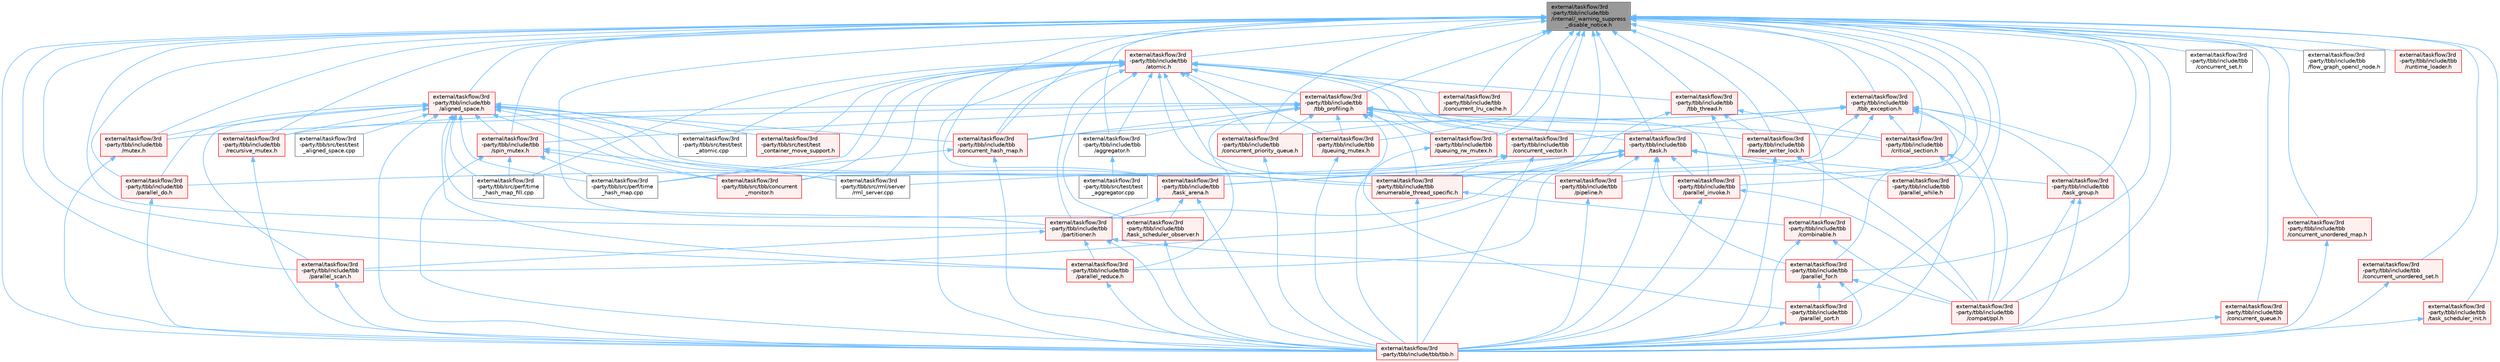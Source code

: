 digraph "external/taskflow/3rd-party/tbb/include/tbb/internal/_warning_suppress_disable_notice.h"
{
 // LATEX_PDF_SIZE
  bgcolor="transparent";
  edge [fontname=Helvetica,fontsize=10,labelfontname=Helvetica,labelfontsize=10];
  node [fontname=Helvetica,fontsize=10,shape=box,height=0.2,width=0.4];
  Node1 [id="Node000001",label="external/taskflow/3rd\l-party/tbb/include/tbb\l/internal/_warning_suppress\l_disable_notice.h",height=0.2,width=0.4,color="gray40", fillcolor="grey60", style="filled", fontcolor="black",tooltip=" "];
  Node1 -> Node2 [id="edge169_Node000001_Node000002",dir="back",color="steelblue1",style="solid",tooltip=" "];
  Node2 [id="Node000002",label="external/taskflow/3rd\l-party/tbb/include/tbb\l/aggregator.h",height=0.2,width=0.4,color="grey40", fillcolor="white", style="filled",URL="$aggregator_8h.html",tooltip=" "];
  Node2 -> Node3 [id="edge170_Node000002_Node000003",dir="back",color="steelblue1",style="solid",tooltip=" "];
  Node3 [id="Node000003",label="external/taskflow/3rd\l-party/tbb/src/test/test\l_aggregator.cpp",height=0.2,width=0.4,color="grey40", fillcolor="white", style="filled",URL="$test__aggregator_8cpp.html",tooltip=" "];
  Node1 -> Node4 [id="edge171_Node000001_Node000004",dir="back",color="steelblue1",style="solid",tooltip=" "];
  Node4 [id="Node000004",label="external/taskflow/3rd\l-party/tbb/include/tbb\l/aligned_space.h",height=0.2,width=0.4,color="red", fillcolor="#FFF0F0", style="filled",URL="$aligned__space_8h.html",tooltip=" "];
  Node4 -> Node5 [id="edge172_Node000004_Node000005",dir="back",color="steelblue1",style="solid",tooltip=" "];
  Node5 [id="Node000005",label="external/taskflow/3rd\l-party/tbb/include/tbb\l/concurrent_hash_map.h",height=0.2,width=0.4,color="red", fillcolor="#FFF0F0", style="filled",URL="$concurrent__hash__map_8h.html",tooltip=" "];
  Node5 -> Node8 [id="edge173_Node000005_Node000008",dir="back",color="steelblue1",style="solid",tooltip=" "];
  Node8 [id="Node000008",label="external/taskflow/3rd\l-party/tbb/include/tbb/tbb.h",height=0.2,width=0.4,color="red", fillcolor="#FFF0F0", style="filled",URL="$tbb_8h.html",tooltip=" "];
  Node5 -> Node11 [id="edge174_Node000005_Node000011",dir="back",color="steelblue1",style="solid",tooltip=" "];
  Node11 [id="Node000011",label="external/taskflow/3rd\l-party/tbb/src/perf/time\l_hash_map.cpp",height=0.2,width=0.4,color="grey40", fillcolor="white", style="filled",URL="$time__hash__map_8cpp.html",tooltip=" "];
  Node4 -> Node14 [id="edge175_Node000004_Node000014",dir="back",color="steelblue1",style="solid",tooltip=" "];
  Node14 [id="Node000014",label="external/taskflow/3rd\l-party/tbb/include/tbb\l/enumerable_thread_specific.h",height=0.2,width=0.4,color="red", fillcolor="#FFF0F0", style="filled",URL="$enumerable__thread__specific_8h.html",tooltip=" "];
  Node14 -> Node20 [id="edge176_Node000014_Node000020",dir="back",color="steelblue1",style="solid",tooltip=" "];
  Node20 [id="Node000020",label="external/taskflow/3rd\l-party/tbb/include/tbb\l/combinable.h",height=0.2,width=0.4,color="red", fillcolor="#FFF0F0", style="filled",URL="$combinable_8h.html",tooltip=" "];
  Node20 -> Node21 [id="edge177_Node000020_Node000021",dir="back",color="steelblue1",style="solid",tooltip=" "];
  Node21 [id="Node000021",label="external/taskflow/3rd\l-party/tbb/include/tbb\l/compat/ppl.h",height=0.2,width=0.4,color="red", fillcolor="#FFF0F0", style="filled",URL="$ppl_8h.html",tooltip=" "];
  Node20 -> Node8 [id="edge178_Node000020_Node000008",dir="back",color="steelblue1",style="solid",tooltip=" "];
  Node14 -> Node8 [id="edge179_Node000014_Node000008",dir="back",color="steelblue1",style="solid",tooltip=" "];
  Node4 -> Node41 [id="edge180_Node000004_Node000041",dir="back",color="steelblue1",style="solid",tooltip=" "];
  Node41 [id="Node000041",label="external/taskflow/3rd\l-party/tbb/include/tbb\l/mutex.h",height=0.2,width=0.4,color="red", fillcolor="#FFF0F0", style="filled",URL="$mutex_8h.html",tooltip=" "];
  Node41 -> Node8 [id="edge181_Node000041_Node000008",dir="back",color="steelblue1",style="solid",tooltip=" "];
  Node4 -> Node77 [id="edge182_Node000004_Node000077",dir="back",color="steelblue1",style="solid",tooltip=" "];
  Node77 [id="Node000077",label="external/taskflow/3rd\l-party/tbb/include/tbb\l/parallel_do.h",height=0.2,width=0.4,color="red", fillcolor="#FFF0F0", style="filled",URL="$parallel__do_8h.html",tooltip=" "];
  Node77 -> Node8 [id="edge183_Node000077_Node000008",dir="back",color="steelblue1",style="solid",tooltip=" "];
  Node4 -> Node83 [id="edge184_Node000004_Node000083",dir="back",color="steelblue1",style="solid",tooltip=" "];
  Node83 [id="Node000083",label="external/taskflow/3rd\l-party/tbb/include/tbb\l/parallel_reduce.h",height=0.2,width=0.4,color="red", fillcolor="#FFF0F0", style="filled",URL="$parallel__reduce_8h.html",tooltip=" "];
  Node83 -> Node8 [id="edge185_Node000083_Node000008",dir="back",color="steelblue1",style="solid",tooltip=" "];
  Node4 -> Node90 [id="edge186_Node000004_Node000090",dir="back",color="steelblue1",style="solid",tooltip=" "];
  Node90 [id="Node000090",label="external/taskflow/3rd\l-party/tbb/include/tbb\l/parallel_scan.h",height=0.2,width=0.4,color="red", fillcolor="#FFF0F0", style="filled",URL="$parallel__scan_8h.html",tooltip=" "];
  Node90 -> Node8 [id="edge187_Node000090_Node000008",dir="back",color="steelblue1",style="solid",tooltip=" "];
  Node4 -> Node93 [id="edge188_Node000004_Node000093",dir="back",color="steelblue1",style="solid",tooltip=" "];
  Node93 [id="Node000093",label="external/taskflow/3rd\l-party/tbb/include/tbb\l/partitioner.h",height=0.2,width=0.4,color="red", fillcolor="#FFF0F0", style="filled",URL="$partitioner_8h.html",tooltip=" "];
  Node93 -> Node99 [id="edge189_Node000093_Node000099",dir="back",color="steelblue1",style="solid",tooltip=" "];
  Node99 [id="Node000099",label="external/taskflow/3rd\l-party/tbb/include/tbb\l/parallel_for.h",height=0.2,width=0.4,color="red", fillcolor="#FFF0F0", style="filled",URL="$tbb_2parallel__for_8h.html",tooltip=" "];
  Node99 -> Node21 [id="edge190_Node000099_Node000021",dir="back",color="steelblue1",style="solid",tooltip=" "];
  Node99 -> Node100 [id="edge191_Node000099_Node000100",dir="back",color="steelblue1",style="solid",tooltip=" "];
  Node100 [id="Node000100",label="external/taskflow/3rd\l-party/tbb/include/tbb\l/parallel_sort.h",height=0.2,width=0.4,color="red", fillcolor="#FFF0F0", style="filled",URL="$parallel__sort_8h.html",tooltip=" "];
  Node100 -> Node8 [id="edge192_Node000100_Node000008",dir="back",color="steelblue1",style="solid",tooltip=" "];
  Node99 -> Node8 [id="edge193_Node000099_Node000008",dir="back",color="steelblue1",style="solid",tooltip=" "];
  Node93 -> Node83 [id="edge194_Node000093_Node000083",dir="back",color="steelblue1",style="solid",tooltip=" "];
  Node93 -> Node90 [id="edge195_Node000093_Node000090",dir="back",color="steelblue1",style="solid",tooltip=" "];
  Node93 -> Node8 [id="edge196_Node000093_Node000008",dir="back",color="steelblue1",style="solid",tooltip=" "];
  Node4 -> Node106 [id="edge197_Node000004_Node000106",dir="back",color="steelblue1",style="solid",tooltip=" "];
  Node106 [id="Node000106",label="external/taskflow/3rd\l-party/tbb/include/tbb\l/recursive_mutex.h",height=0.2,width=0.4,color="red", fillcolor="#FFF0F0", style="filled",URL="$recursive__mutex_8h.html",tooltip=" "];
  Node106 -> Node8 [id="edge198_Node000106_Node000008",dir="back",color="steelblue1",style="solid",tooltip=" "];
  Node4 -> Node108 [id="edge199_Node000004_Node000108",dir="back",color="steelblue1",style="solid",tooltip=" "];
  Node108 [id="Node000108",label="external/taskflow/3rd\l-party/tbb/include/tbb\l/spin_mutex.h",height=0.2,width=0.4,color="red", fillcolor="#FFF0F0", style="filled",URL="$external_2taskflow_23rd-party_2tbb_2include_2tbb_2spin__mutex_8h.html",tooltip=" "];
  Node108 -> Node8 [id="edge200_Node000108_Node000008",dir="back",color="steelblue1",style="solid",tooltip=" "];
  Node108 -> Node11 [id="edge201_Node000108_Node000011",dir="back",color="steelblue1",style="solid",tooltip=" "];
  Node108 -> Node144 [id="edge202_Node000108_Node000144",dir="back",color="steelblue1",style="solid",tooltip=" "];
  Node144 [id="Node000144",label="external/taskflow/3rd\l-party/tbb/src/perf/time\l_hash_map_fill.cpp",height=0.2,width=0.4,color="grey40", fillcolor="white", style="filled",URL="$time__hash__map__fill_8cpp.html",tooltip=" "];
  Node108 -> Node146 [id="edge203_Node000108_Node000146",dir="back",color="steelblue1",style="solid",tooltip=" "];
  Node146 [id="Node000146",label="external/taskflow/3rd\l-party/tbb/src/rml/server\l/rml_server.cpp",height=0.2,width=0.4,color="grey40", fillcolor="white", style="filled",URL="$rml__server_8cpp.html",tooltip=" "];
  Node108 -> Node147 [id="edge204_Node000108_Node000147",dir="back",color="steelblue1",style="solid",tooltip=" "];
  Node147 [id="Node000147",label="external/taskflow/3rd\l-party/tbb/src/tbb/concurrent\l_monitor.h",height=0.2,width=0.4,color="red", fillcolor="#FFF0F0", style="filled",URL="$concurrent__monitor_8h.html",tooltip=" "];
  Node4 -> Node170 [id="edge205_Node000004_Node000170",dir="back",color="steelblue1",style="solid",tooltip=" "];
  Node170 [id="Node000170",label="external/taskflow/3rd\l-party/tbb/include/tbb\l/task_arena.h",height=0.2,width=0.4,color="red", fillcolor="#FFF0F0", style="filled",URL="$task__arena_8h.html",tooltip=" "];
  Node170 -> Node93 [id="edge206_Node000170_Node000093",dir="back",color="steelblue1",style="solid",tooltip=" "];
  Node170 -> Node176 [id="edge207_Node000170_Node000176",dir="back",color="steelblue1",style="solid",tooltip=" "];
  Node176 [id="Node000176",label="external/taskflow/3rd\l-party/tbb/include/tbb\l/task_scheduler_observer.h",height=0.2,width=0.4,color="red", fillcolor="#FFF0F0", style="filled",URL="$task__scheduler__observer_8h.html",tooltip=" "];
  Node176 -> Node8 [id="edge208_Node000176_Node000008",dir="back",color="steelblue1",style="solid",tooltip=" "];
  Node170 -> Node8 [id="edge209_Node000170_Node000008",dir="back",color="steelblue1",style="solid",tooltip=" "];
  Node4 -> Node8 [id="edge210_Node000004_Node000008",dir="back",color="steelblue1",style="solid",tooltip=" "];
  Node4 -> Node11 [id="edge211_Node000004_Node000011",dir="back",color="steelblue1",style="solid",tooltip=" "];
  Node4 -> Node144 [id="edge212_Node000004_Node000144",dir="back",color="steelblue1",style="solid",tooltip=" "];
  Node4 -> Node146 [id="edge213_Node000004_Node000146",dir="back",color="steelblue1",style="solid",tooltip=" "];
  Node4 -> Node147 [id="edge214_Node000004_Node000147",dir="back",color="steelblue1",style="solid",tooltip=" "];
  Node4 -> Node181 [id="edge215_Node000004_Node000181",dir="back",color="steelblue1",style="solid",tooltip=" "];
  Node181 [id="Node000181",label="external/taskflow/3rd\l-party/tbb/src/test/test\l_aligned_space.cpp",height=0.2,width=0.4,color="grey40", fillcolor="white", style="filled",URL="$test__aligned__space_8cpp.html",tooltip=" "];
  Node4 -> Node182 [id="edge216_Node000004_Node000182",dir="back",color="steelblue1",style="solid",tooltip=" "];
  Node182 [id="Node000182",label="external/taskflow/3rd\l-party/tbb/src/test/test\l_atomic.cpp",height=0.2,width=0.4,color="grey40", fillcolor="white", style="filled",URL="$test__atomic_8cpp.html",tooltip=" "];
  Node4 -> Node183 [id="edge217_Node000004_Node000183",dir="back",color="steelblue1",style="solid",tooltip=" "];
  Node183 [id="Node000183",label="external/taskflow/3rd\l-party/tbb/src/test/test\l_container_move_support.h",height=0.2,width=0.4,color="red", fillcolor="#FFF0F0", style="filled",URL="$test__container__move__support_8h.html",tooltip=" "];
  Node1 -> Node192 [id="edge218_Node000001_Node000192",dir="back",color="steelblue1",style="solid",tooltip=" "];
  Node192 [id="Node000192",label="external/taskflow/3rd\l-party/tbb/include/tbb\l/atomic.h",height=0.2,width=0.4,color="red", fillcolor="#FFF0F0", style="filled",URL="$external_2taskflow_23rd-party_2tbb_2include_2tbb_2atomic_8h.html",tooltip=" "];
  Node192 -> Node2 [id="edge219_Node000192_Node000002",dir="back",color="steelblue1",style="solid",tooltip=" "];
  Node192 -> Node5 [id="edge220_Node000192_Node000005",dir="back",color="steelblue1",style="solid",tooltip=" "];
  Node192 -> Node193 [id="edge221_Node000192_Node000193",dir="back",color="steelblue1",style="solid",tooltip=" "];
  Node193 [id="Node000193",label="external/taskflow/3rd\l-party/tbb/include/tbb\l/concurrent_lru_cache.h",height=0.2,width=0.4,color="red", fillcolor="#FFF0F0", style="filled",URL="$concurrent__lru__cache_8h.html",tooltip=" "];
  Node192 -> Node195 [id="edge222_Node000192_Node000195",dir="back",color="steelblue1",style="solid",tooltip=" "];
  Node195 [id="Node000195",label="external/taskflow/3rd\l-party/tbb/include/tbb\l/concurrent_priority_queue.h",height=0.2,width=0.4,color="red", fillcolor="#FFF0F0", style="filled",URL="$concurrent__priority__queue_8h.html",tooltip=" "];
  Node195 -> Node8 [id="edge223_Node000195_Node000008",dir="back",color="steelblue1",style="solid",tooltip=" "];
  Node192 -> Node196 [id="edge224_Node000192_Node000196",dir="back",color="steelblue1",style="solid",tooltip=" "];
  Node196 [id="Node000196",label="external/taskflow/3rd\l-party/tbb/include/tbb\l/concurrent_vector.h",height=0.2,width=0.4,color="red", fillcolor="#FFF0F0", style="filled",URL="$concurrent__vector_8h.html",tooltip=" "];
  Node196 -> Node14 [id="edge225_Node000196_Node000014",dir="back",color="steelblue1",style="solid",tooltip=" "];
  Node196 -> Node8 [id="edge226_Node000196_Node000008",dir="back",color="steelblue1",style="solid",tooltip=" "];
  Node196 -> Node146 [id="edge227_Node000196_Node000146",dir="back",color="steelblue1",style="solid",tooltip=" "];
  Node192 -> Node14 [id="edge228_Node000192_Node000014",dir="back",color="steelblue1",style="solid",tooltip=" "];
  Node192 -> Node93 [id="edge229_Node000192_Node000093",dir="back",color="steelblue1",style="solid",tooltip=" "];
  Node192 -> Node211 [id="edge230_Node000192_Node000211",dir="back",color="steelblue1",style="solid",tooltip=" "];
  Node211 [id="Node000211",label="external/taskflow/3rd\l-party/tbb/include/tbb\l/pipeline.h",height=0.2,width=0.4,color="red", fillcolor="#FFF0F0", style="filled",URL="$pipeline_8h.html",tooltip=" "];
  Node211 -> Node8 [id="edge231_Node000211_Node000008",dir="back",color="steelblue1",style="solid",tooltip=" "];
  Node192 -> Node216 [id="edge232_Node000192_Node000216",dir="back",color="steelblue1",style="solid",tooltip=" "];
  Node216 [id="Node000216",label="external/taskflow/3rd\l-party/tbb/include/tbb\l/queuing_mutex.h",height=0.2,width=0.4,color="red", fillcolor="#FFF0F0", style="filled",URL="$queuing__mutex_8h.html",tooltip=" "];
  Node216 -> Node8 [id="edge233_Node000216_Node000008",dir="back",color="steelblue1",style="solid",tooltip=" "];
  Node192 -> Node218 [id="edge234_Node000192_Node000218",dir="back",color="steelblue1",style="solid",tooltip=" "];
  Node218 [id="Node000218",label="external/taskflow/3rd\l-party/tbb/include/tbb\l/queuing_rw_mutex.h",height=0.2,width=0.4,color="red", fillcolor="#FFF0F0", style="filled",URL="$queuing__rw__mutex_8h.html",tooltip=" "];
  Node218 -> Node8 [id="edge235_Node000218_Node000008",dir="back",color="steelblue1",style="solid",tooltip=" "];
  Node192 -> Node221 [id="edge236_Node000192_Node000221",dir="back",color="steelblue1",style="solid",tooltip=" "];
  Node221 [id="Node000221",label="external/taskflow/3rd\l-party/tbb/include/tbb\l/reader_writer_lock.h",height=0.2,width=0.4,color="red", fillcolor="#FFF0F0", style="filled",URL="$reader__writer__lock_8h.html",tooltip=" "];
  Node221 -> Node21 [id="edge237_Node000221_Node000021",dir="back",color="steelblue1",style="solid",tooltip=" "];
  Node221 -> Node8 [id="edge238_Node000221_Node000008",dir="back",color="steelblue1",style="solid",tooltip=" "];
  Node192 -> Node176 [id="edge239_Node000192_Node000176",dir="back",color="steelblue1",style="solid",tooltip=" "];
  Node192 -> Node8 [id="edge240_Node000192_Node000008",dir="back",color="steelblue1",style="solid",tooltip=" "];
  Node192 -> Node224 [id="edge241_Node000192_Node000224",dir="back",color="steelblue1",style="solid",tooltip=" "];
  Node224 [id="Node000224",label="external/taskflow/3rd\l-party/tbb/include/tbb\l/tbb_profiling.h",height=0.2,width=0.4,color="red", fillcolor="#FFF0F0", style="filled",URL="$tbb__profiling_8h.html",tooltip=" "];
  Node224 -> Node2 [id="edge242_Node000224_Node000002",dir="back",color="steelblue1",style="solid",tooltip=" "];
  Node224 -> Node5 [id="edge243_Node000224_Node000005",dir="back",color="steelblue1",style="solid",tooltip=" "];
  Node224 -> Node195 [id="edge244_Node000224_Node000195",dir="back",color="steelblue1",style="solid",tooltip=" "];
  Node224 -> Node196 [id="edge245_Node000224_Node000196",dir="back",color="steelblue1",style="solid",tooltip=" "];
  Node224 -> Node225 [id="edge246_Node000224_Node000225",dir="back",color="steelblue1",style="solid",tooltip=" "];
  Node225 [id="Node000225",label="external/taskflow/3rd\l-party/tbb/include/tbb\l/critical_section.h",height=0.2,width=0.4,color="red", fillcolor="#FFF0F0", style="filled",URL="$critical__section_8h.html",tooltip=" "];
  Node225 -> Node21 [id="edge247_Node000225_Node000021",dir="back",color="steelblue1",style="solid",tooltip=" "];
  Node225 -> Node8 [id="edge248_Node000225_Node000008",dir="back",color="steelblue1",style="solid",tooltip=" "];
  Node224 -> Node14 [id="edge249_Node000224_Node000014",dir="back",color="steelblue1",style="solid",tooltip=" "];
  Node224 -> Node41 [id="edge250_Node000224_Node000041",dir="back",color="steelblue1",style="solid",tooltip=" "];
  Node224 -> Node229 [id="edge251_Node000224_Node000229",dir="back",color="steelblue1",style="solid",tooltip=" "];
  Node229 [id="Node000229",label="external/taskflow/3rd\l-party/tbb/include/tbb\l/parallel_invoke.h",height=0.2,width=0.4,color="red", fillcolor="#FFF0F0", style="filled",URL="$parallel__invoke_8h.html",tooltip=" "];
  Node229 -> Node21 [id="edge252_Node000229_Node000021",dir="back",color="steelblue1",style="solid",tooltip=" "];
  Node229 -> Node8 [id="edge253_Node000229_Node000008",dir="back",color="steelblue1",style="solid",tooltip=" "];
  Node224 -> Node83 [id="edge254_Node000224_Node000083",dir="back",color="steelblue1",style="solid",tooltip=" "];
  Node224 -> Node100 [id="edge255_Node000224_Node000100",dir="back",color="steelblue1",style="solid",tooltip=" "];
  Node224 -> Node216 [id="edge256_Node000224_Node000216",dir="back",color="steelblue1",style="solid",tooltip=" "];
  Node224 -> Node218 [id="edge257_Node000224_Node000218",dir="back",color="steelblue1",style="solid",tooltip=" "];
  Node224 -> Node106 [id="edge258_Node000224_Node000106",dir="back",color="steelblue1",style="solid",tooltip=" "];
  Node224 -> Node108 [id="edge259_Node000224_Node000108",dir="back",color="steelblue1",style="solid",tooltip=" "];
  Node224 -> Node233 [id="edge260_Node000224_Node000233",dir="back",color="steelblue1",style="solid",tooltip=" "];
  Node233 [id="Node000233",label="external/taskflow/3rd\l-party/tbb/include/tbb\l/task.h",height=0.2,width=0.4,color="red", fillcolor="#FFF0F0", style="filled",URL="$task_8h.html",tooltip=" "];
  Node233 -> Node77 [id="edge261_Node000233_Node000077",dir="back",color="steelblue1",style="solid",tooltip=" "];
  Node233 -> Node99 [id="edge262_Node000233_Node000099",dir="back",color="steelblue1",style="solid",tooltip=" "];
  Node233 -> Node229 [id="edge263_Node000233_Node000229",dir="back",color="steelblue1",style="solid",tooltip=" "];
  Node233 -> Node83 [id="edge264_Node000233_Node000083",dir="back",color="steelblue1",style="solid",tooltip=" "];
  Node233 -> Node90 [id="edge265_Node000233_Node000090",dir="back",color="steelblue1",style="solid",tooltip=" "];
  Node233 -> Node238 [id="edge266_Node000233_Node000238",dir="back",color="steelblue1",style="solid",tooltip=" "];
  Node238 [id="Node000238",label="external/taskflow/3rd\l-party/tbb/include/tbb\l/parallel_while.h",height=0.2,width=0.4,color="red", fillcolor="#FFF0F0", style="filled",URL="$parallel__while_8h.html",tooltip=" "];
  Node233 -> Node93 [id="edge267_Node000233_Node000093",dir="back",color="steelblue1",style="solid",tooltip=" "];
  Node233 -> Node211 [id="edge268_Node000233_Node000211",dir="back",color="steelblue1",style="solid",tooltip=" "];
  Node233 -> Node170 [id="edge269_Node000233_Node000170",dir="back",color="steelblue1",style="solid",tooltip=" "];
  Node233 -> Node240 [id="edge270_Node000233_Node000240",dir="back",color="steelblue1",style="solid",tooltip=" "];
  Node240 [id="Node000240",label="external/taskflow/3rd\l-party/tbb/include/tbb\l/task_group.h",height=0.2,width=0.4,color="red", fillcolor="#FFF0F0", style="filled",URL="$task__group_8h.html",tooltip=" "];
  Node240 -> Node21 [id="edge271_Node000240_Node000021",dir="back",color="steelblue1",style="solid",tooltip=" "];
  Node240 -> Node8 [id="edge272_Node000240_Node000008",dir="back",color="steelblue1",style="solid",tooltip=" "];
  Node233 -> Node8 [id="edge273_Node000233_Node000008",dir="back",color="steelblue1",style="solid",tooltip=" "];
  Node192 -> Node261 [id="edge274_Node000192_Node000261",dir="back",color="steelblue1",style="solid",tooltip=" "];
  Node261 [id="Node000261",label="external/taskflow/3rd\l-party/tbb/include/tbb\l/tbb_thread.h",height=0.2,width=0.4,color="red", fillcolor="#FFF0F0", style="filled",URL="$tbb__thread_8h.html",tooltip=" "];
  Node261 -> Node225 [id="edge275_Node000261_Node000225",dir="back",color="steelblue1",style="solid",tooltip=" "];
  Node261 -> Node14 [id="edge276_Node000261_Node000014",dir="back",color="steelblue1",style="solid",tooltip=" "];
  Node261 -> Node221 [id="edge277_Node000261_Node000221",dir="back",color="steelblue1",style="solid",tooltip=" "];
  Node261 -> Node8 [id="edge278_Node000261_Node000008",dir="back",color="steelblue1",style="solid",tooltip=" "];
  Node192 -> Node11 [id="edge279_Node000192_Node000011",dir="back",color="steelblue1",style="solid",tooltip=" "];
  Node192 -> Node144 [id="edge280_Node000192_Node000144",dir="back",color="steelblue1",style="solid",tooltip=" "];
  Node192 -> Node146 [id="edge281_Node000192_Node000146",dir="back",color="steelblue1",style="solid",tooltip=" "];
  Node192 -> Node147 [id="edge282_Node000192_Node000147",dir="back",color="steelblue1",style="solid",tooltip=" "];
  Node192 -> Node182 [id="edge283_Node000192_Node000182",dir="back",color="steelblue1",style="solid",tooltip=" "];
  Node192 -> Node183 [id="edge284_Node000192_Node000183",dir="back",color="steelblue1",style="solid",tooltip=" "];
  Node1 -> Node20 [id="edge285_Node000001_Node000020",dir="back",color="steelblue1",style="solid",tooltip=" "];
  Node1 -> Node21 [id="edge286_Node000001_Node000021",dir="back",color="steelblue1",style="solid",tooltip=" "];
  Node1 -> Node5 [id="edge287_Node000001_Node000005",dir="back",color="steelblue1",style="solid",tooltip=" "];
  Node1 -> Node193 [id="edge288_Node000001_Node000193",dir="back",color="steelblue1",style="solid",tooltip=" "];
  Node1 -> Node195 [id="edge289_Node000001_Node000195",dir="back",color="steelblue1",style="solid",tooltip=" "];
  Node1 -> Node137 [id="edge290_Node000001_Node000137",dir="back",color="steelblue1",style="solid",tooltip=" "];
  Node137 [id="Node000137",label="external/taskflow/3rd\l-party/tbb/include/tbb\l/concurrent_queue.h",height=0.2,width=0.4,color="red", fillcolor="#FFF0F0", style="filled",URL="$concurrent__queue_8h.html",tooltip=" "];
  Node137 -> Node8 [id="edge291_Node000137_Node000008",dir="back",color="steelblue1",style="solid",tooltip=" "];
  Node1 -> Node303 [id="edge292_Node000001_Node000303",dir="back",color="steelblue1",style="solid",tooltip=" "];
  Node303 [id="Node000303",label="external/taskflow/3rd\l-party/tbb/include/tbb\l/concurrent_set.h",height=0.2,width=0.4,color="grey40", fillcolor="white", style="filled",URL="$concurrent__set_8h.html",tooltip=" "];
  Node1 -> Node209 [id="edge293_Node000001_Node000209",dir="back",color="steelblue1",style="solid",tooltip=" "];
  Node209 [id="Node000209",label="external/taskflow/3rd\l-party/tbb/include/tbb\l/concurrent_unordered_map.h",height=0.2,width=0.4,color="red", fillcolor="#FFF0F0", style="filled",URL="$concurrent__unordered__map_8h.html",tooltip=" "];
  Node209 -> Node8 [id="edge294_Node000209_Node000008",dir="back",color="steelblue1",style="solid",tooltip=" "];
  Node1 -> Node210 [id="edge295_Node000001_Node000210",dir="back",color="steelblue1",style="solid",tooltip=" "];
  Node210 [id="Node000210",label="external/taskflow/3rd\l-party/tbb/include/tbb\l/concurrent_unordered_set.h",height=0.2,width=0.4,color="red", fillcolor="#FFF0F0", style="filled",URL="$concurrent__unordered__set_8h.html",tooltip=" "];
  Node210 -> Node8 [id="edge296_Node000210_Node000008",dir="back",color="steelblue1",style="solid",tooltip=" "];
  Node1 -> Node196 [id="edge297_Node000001_Node000196",dir="back",color="steelblue1",style="solid",tooltip=" "];
  Node1 -> Node225 [id="edge298_Node000001_Node000225",dir="back",color="steelblue1",style="solid",tooltip=" "];
  Node1 -> Node14 [id="edge299_Node000001_Node000014",dir="back",color="steelblue1",style="solid",tooltip=" "];
  Node1 -> Node304 [id="edge300_Node000001_Node000304",dir="back",color="steelblue1",style="solid",tooltip=" "];
  Node304 [id="Node000304",label="external/taskflow/3rd\l-party/tbb/include/tbb\l/flow_graph_opencl_node.h",height=0.2,width=0.4,color="grey40", fillcolor="white", style="filled",URL="$flow__graph__opencl__node_8h.html",tooltip=" "];
  Node1 -> Node41 [id="edge301_Node000001_Node000041",dir="back",color="steelblue1",style="solid",tooltip=" "];
  Node1 -> Node77 [id="edge302_Node000001_Node000077",dir="back",color="steelblue1",style="solid",tooltip=" "];
  Node1 -> Node99 [id="edge303_Node000001_Node000099",dir="back",color="steelblue1",style="solid",tooltip=" "];
  Node1 -> Node229 [id="edge304_Node000001_Node000229",dir="back",color="steelblue1",style="solid",tooltip=" "];
  Node1 -> Node83 [id="edge305_Node000001_Node000083",dir="back",color="steelblue1",style="solid",tooltip=" "];
  Node1 -> Node90 [id="edge306_Node000001_Node000090",dir="back",color="steelblue1",style="solid",tooltip=" "];
  Node1 -> Node100 [id="edge307_Node000001_Node000100",dir="back",color="steelblue1",style="solid",tooltip=" "];
  Node1 -> Node238 [id="edge308_Node000001_Node000238",dir="back",color="steelblue1",style="solid",tooltip=" "];
  Node1 -> Node93 [id="edge309_Node000001_Node000093",dir="back",color="steelblue1",style="solid",tooltip=" "];
  Node1 -> Node211 [id="edge310_Node000001_Node000211",dir="back",color="steelblue1",style="solid",tooltip=" "];
  Node1 -> Node216 [id="edge311_Node000001_Node000216",dir="back",color="steelblue1",style="solid",tooltip=" "];
  Node1 -> Node218 [id="edge312_Node000001_Node000218",dir="back",color="steelblue1",style="solid",tooltip=" "];
  Node1 -> Node221 [id="edge313_Node000001_Node000221",dir="back",color="steelblue1",style="solid",tooltip=" "];
  Node1 -> Node106 [id="edge314_Node000001_Node000106",dir="back",color="steelblue1",style="solid",tooltip=" "];
  Node1 -> Node305 [id="edge315_Node000001_Node000305",dir="back",color="steelblue1",style="solid",tooltip=" "];
  Node305 [id="Node000305",label="external/taskflow/3rd\l-party/tbb/include/tbb\l/runtime_loader.h",height=0.2,width=0.4,color="red", fillcolor="#FFF0F0", style="filled",URL="$runtime__loader_8h.html",tooltip=" "];
  Node1 -> Node108 [id="edge316_Node000001_Node000108",dir="back",color="steelblue1",style="solid",tooltip=" "];
  Node1 -> Node233 [id="edge317_Node000001_Node000233",dir="back",color="steelblue1",style="solid",tooltip=" "];
  Node1 -> Node170 [id="edge318_Node000001_Node000170",dir="back",color="steelblue1",style="solid",tooltip=" "];
  Node1 -> Node240 [id="edge319_Node000001_Node000240",dir="back",color="steelblue1",style="solid",tooltip=" "];
  Node1 -> Node307 [id="edge320_Node000001_Node000307",dir="back",color="steelblue1",style="solid",tooltip=" "];
  Node307 [id="Node000307",label="external/taskflow/3rd\l-party/tbb/include/tbb\l/task_scheduler_init.h",height=0.2,width=0.4,color="red", fillcolor="#FFF0F0", style="filled",URL="$task__scheduler__init_8h.html",tooltip=" "];
  Node307 -> Node8 [id="edge321_Node000307_Node000008",dir="back",color="steelblue1",style="solid",tooltip=" "];
  Node1 -> Node176 [id="edge322_Node000001_Node000176",dir="back",color="steelblue1",style="solid",tooltip=" "];
  Node1 -> Node8 [id="edge323_Node000001_Node000008",dir="back",color="steelblue1",style="solid",tooltip=" "];
  Node1 -> Node314 [id="edge324_Node000001_Node000314",dir="back",color="steelblue1",style="solid",tooltip=" "];
  Node314 [id="Node000314",label="external/taskflow/3rd\l-party/tbb/include/tbb\l/tbb_exception.h",height=0.2,width=0.4,color="red", fillcolor="#FFF0F0", style="filled",URL="$tbb__exception_8h.html",tooltip=" "];
  Node314 -> Node21 [id="edge325_Node000314_Node000021",dir="back",color="steelblue1",style="solid",tooltip=" "];
  Node314 -> Node5 [id="edge326_Node000314_Node000005",dir="back",color="steelblue1",style="solid",tooltip=" "];
  Node314 -> Node195 [id="edge327_Node000314_Node000195",dir="back",color="steelblue1",style="solid",tooltip=" "];
  Node314 -> Node196 [id="edge328_Node000314_Node000196",dir="back",color="steelblue1",style="solid",tooltip=" "];
  Node314 -> Node225 [id="edge329_Node000314_Node000225",dir="back",color="steelblue1",style="solid",tooltip=" "];
  Node314 -> Node99 [id="edge330_Node000314_Node000099",dir="back",color="steelblue1",style="solid",tooltip=" "];
  Node314 -> Node170 [id="edge331_Node000314_Node000170",dir="back",color="steelblue1",style="solid",tooltip=" "];
  Node314 -> Node240 [id="edge332_Node000314_Node000240",dir="back",color="steelblue1",style="solid",tooltip=" "];
  Node314 -> Node8 [id="edge333_Node000314_Node000008",dir="back",color="steelblue1",style="solid",tooltip=" "];
  Node314 -> Node147 [id="edge334_Node000314_Node000147",dir="back",color="steelblue1",style="solid",tooltip=" "];
  Node1 -> Node224 [id="edge335_Node000001_Node000224",dir="back",color="steelblue1",style="solid",tooltip=" "];
  Node1 -> Node261 [id="edge336_Node000001_Node000261",dir="back",color="steelblue1",style="solid",tooltip=" "];
}
